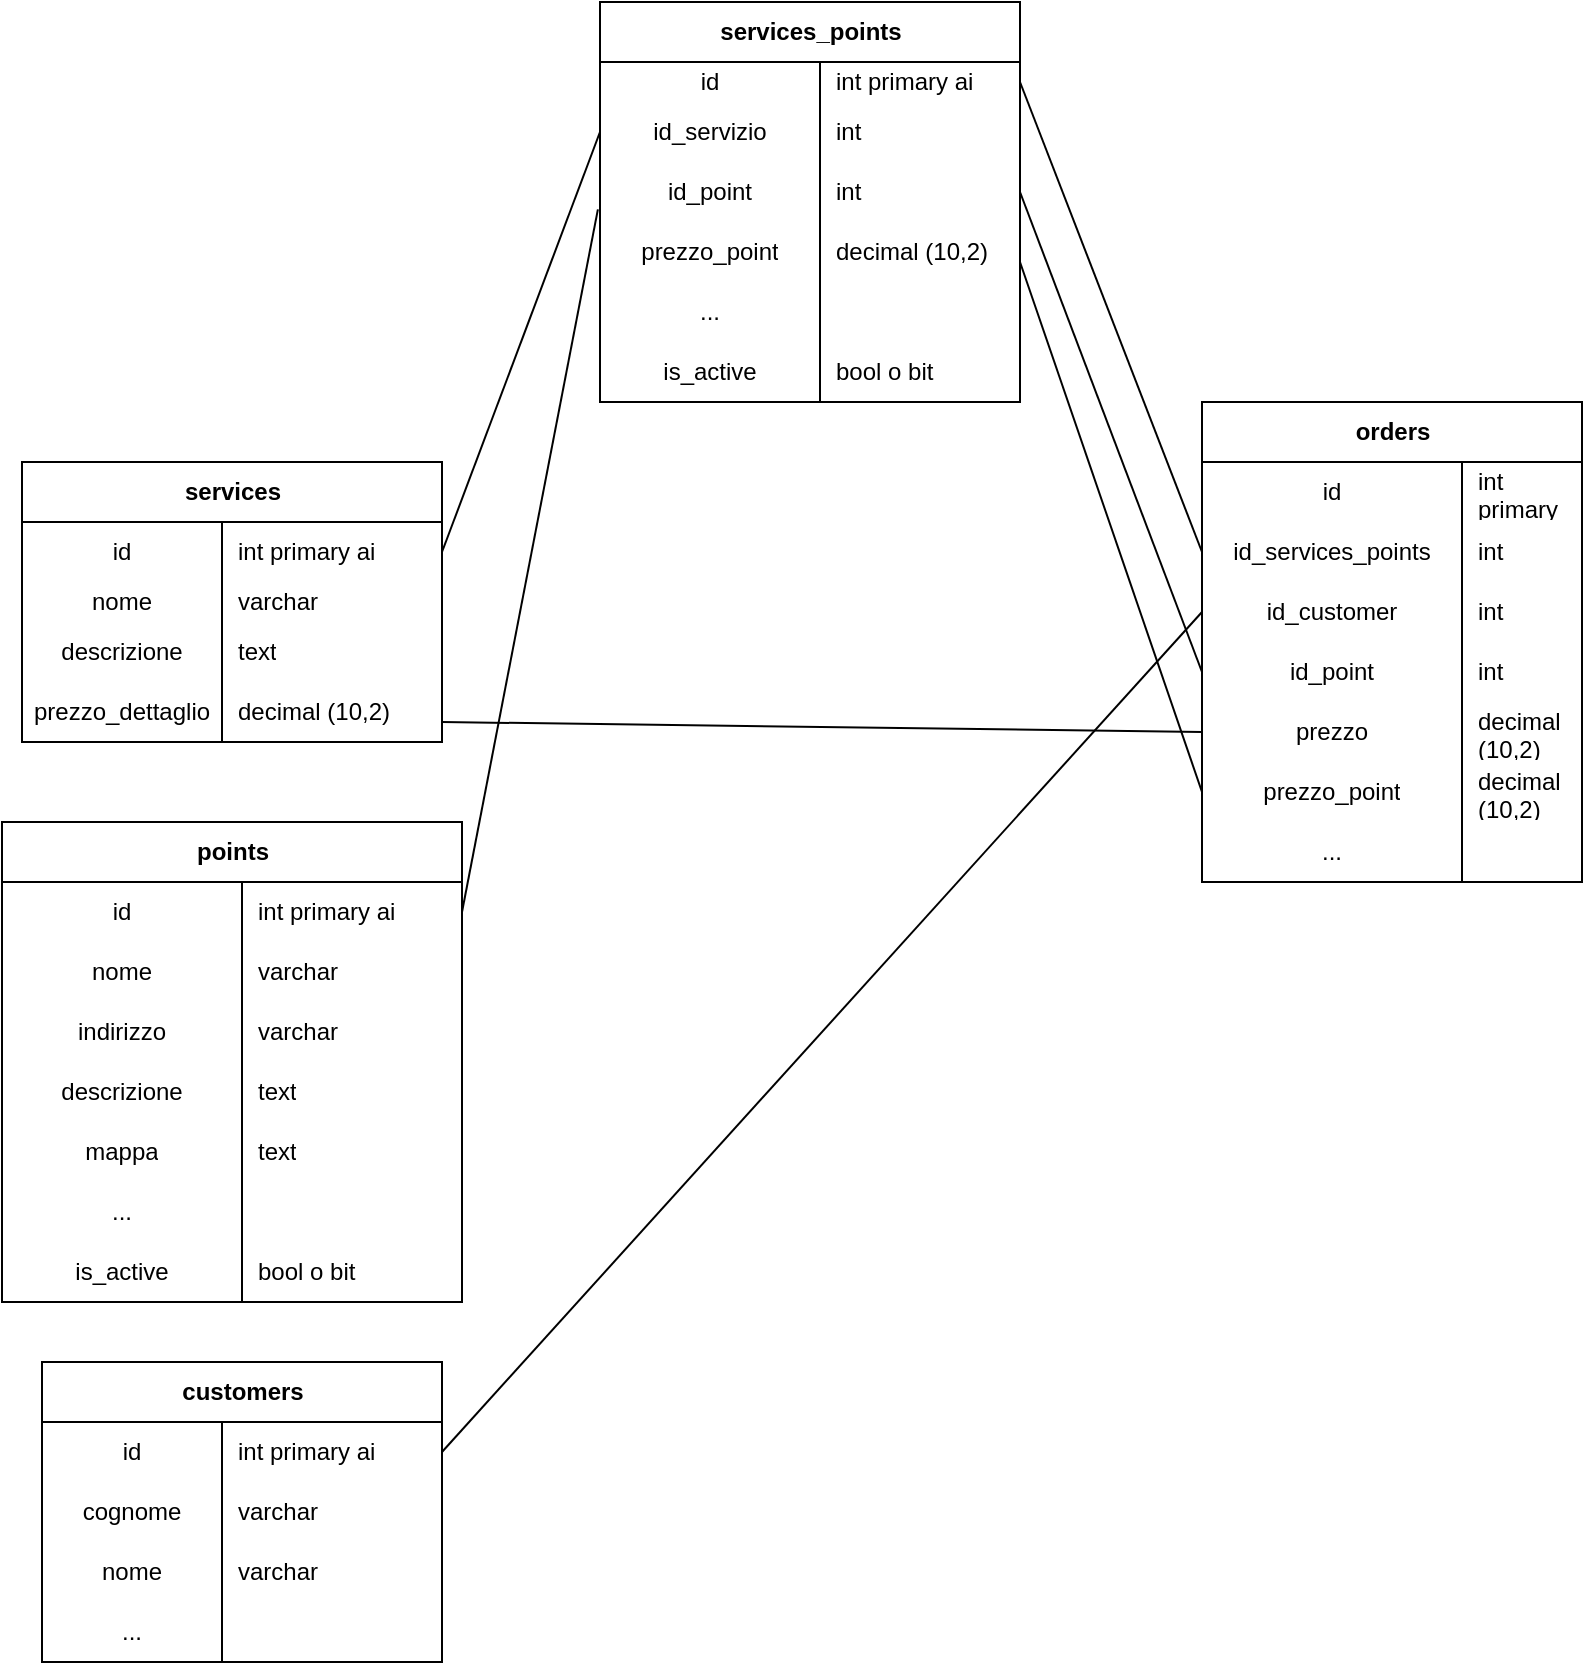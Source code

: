 <mxfile version="22.1.18" type="github">
  <diagram name="Pagina-1" id="sKR6wbjK3Ms793DX0Xr_">
    <mxGraphModel dx="2074" dy="1098" grid="1" gridSize="10" guides="1" tooltips="1" connect="1" arrows="1" fold="1" page="1" pageScale="1" pageWidth="827" pageHeight="1169" math="0" shadow="0">
      <root>
        <mxCell id="0" />
        <mxCell id="1" parent="0" />
        <mxCell id="ygPYMOgNf0ntlD6ASpTZ-14" value="services" style="shape=table;startSize=30;container=1;collapsible=1;childLayout=tableLayout;fixedRows=1;rowLines=0;fontStyle=1;align=center;resizeLast=1;html=1;" parent="1" vertex="1">
          <mxGeometry x="20" y="300" width="210" height="140" as="geometry" />
        </mxCell>
        <mxCell id="ygPYMOgNf0ntlD6ASpTZ-18" value="" style="shape=tableRow;horizontal=0;startSize=0;swimlaneHead=0;swimlaneBody=0;fillColor=none;collapsible=0;dropTarget=0;points=[[0,0.5],[1,0.5]];portConstraint=eastwest;top=0;left=0;right=0;bottom=0;" parent="ygPYMOgNf0ntlD6ASpTZ-14" vertex="1">
          <mxGeometry y="30" width="210" height="30" as="geometry" />
        </mxCell>
        <mxCell id="ygPYMOgNf0ntlD6ASpTZ-19" value="id" style="shape=partialRectangle;connectable=0;fillColor=none;top=0;left=0;bottom=0;right=0;editable=1;overflow=hidden;whiteSpace=wrap;html=1;" parent="ygPYMOgNf0ntlD6ASpTZ-18" vertex="1">
          <mxGeometry width="100" height="30" as="geometry">
            <mxRectangle width="100" height="30" as="alternateBounds" />
          </mxGeometry>
        </mxCell>
        <mxCell id="ygPYMOgNf0ntlD6ASpTZ-20" value="int primary ai" style="shape=partialRectangle;connectable=0;fillColor=none;top=0;left=0;bottom=0;right=0;align=left;spacingLeft=6;overflow=hidden;whiteSpace=wrap;html=1;" parent="ygPYMOgNf0ntlD6ASpTZ-18" vertex="1">
          <mxGeometry x="100" width="110" height="30" as="geometry">
            <mxRectangle width="110" height="30" as="alternateBounds" />
          </mxGeometry>
        </mxCell>
        <mxCell id="ygPYMOgNf0ntlD6ASpTZ-21" value="" style="shape=tableRow;horizontal=0;startSize=0;swimlaneHead=0;swimlaneBody=0;fillColor=none;collapsible=0;dropTarget=0;points=[[0,0.5],[1,0.5]];portConstraint=eastwest;top=0;left=0;right=0;bottom=0;" parent="ygPYMOgNf0ntlD6ASpTZ-14" vertex="1">
          <mxGeometry y="60" width="210" height="20" as="geometry" />
        </mxCell>
        <mxCell id="ygPYMOgNf0ntlD6ASpTZ-22" value="nome" style="shape=partialRectangle;connectable=0;fillColor=none;top=0;left=0;bottom=0;right=0;editable=1;overflow=hidden;whiteSpace=wrap;html=1;" parent="ygPYMOgNf0ntlD6ASpTZ-21" vertex="1">
          <mxGeometry width="100" height="20" as="geometry">
            <mxRectangle width="100" height="20" as="alternateBounds" />
          </mxGeometry>
        </mxCell>
        <mxCell id="ygPYMOgNf0ntlD6ASpTZ-23" value="varchar" style="shape=partialRectangle;connectable=0;fillColor=none;top=0;left=0;bottom=0;right=0;align=left;spacingLeft=6;overflow=hidden;whiteSpace=wrap;html=1;" parent="ygPYMOgNf0ntlD6ASpTZ-21" vertex="1">
          <mxGeometry x="100" width="110" height="20" as="geometry">
            <mxRectangle width="110" height="20" as="alternateBounds" />
          </mxGeometry>
        </mxCell>
        <mxCell id="ygPYMOgNf0ntlD6ASpTZ-24" value="" style="shape=tableRow;horizontal=0;startSize=0;swimlaneHead=0;swimlaneBody=0;fillColor=none;collapsible=0;dropTarget=0;points=[[0,0.5],[1,0.5]];portConstraint=eastwest;top=0;left=0;right=0;bottom=0;" parent="ygPYMOgNf0ntlD6ASpTZ-14" vertex="1">
          <mxGeometry y="80" width="210" height="30" as="geometry" />
        </mxCell>
        <mxCell id="ygPYMOgNf0ntlD6ASpTZ-25" value="descrizione&lt;br&gt;" style="shape=partialRectangle;connectable=0;fillColor=none;top=0;left=0;bottom=0;right=0;editable=1;overflow=hidden;whiteSpace=wrap;html=1;" parent="ygPYMOgNf0ntlD6ASpTZ-24" vertex="1">
          <mxGeometry width="100" height="30" as="geometry">
            <mxRectangle width="100" height="30" as="alternateBounds" />
          </mxGeometry>
        </mxCell>
        <mxCell id="ygPYMOgNf0ntlD6ASpTZ-26" value="text" style="shape=partialRectangle;connectable=0;fillColor=none;top=0;left=0;bottom=0;right=0;align=left;spacingLeft=6;overflow=hidden;whiteSpace=wrap;html=1;" parent="ygPYMOgNf0ntlD6ASpTZ-24" vertex="1">
          <mxGeometry x="100" width="110" height="30" as="geometry">
            <mxRectangle width="110" height="30" as="alternateBounds" />
          </mxGeometry>
        </mxCell>
        <mxCell id="ygPYMOgNf0ntlD6ASpTZ-46" style="shape=tableRow;horizontal=0;startSize=0;swimlaneHead=0;swimlaneBody=0;fillColor=none;collapsible=0;dropTarget=0;points=[[0,0.5],[1,0.5]];portConstraint=eastwest;top=0;left=0;right=0;bottom=0;" parent="ygPYMOgNf0ntlD6ASpTZ-14" vertex="1">
          <mxGeometry y="110" width="210" height="30" as="geometry" />
        </mxCell>
        <mxCell id="ygPYMOgNf0ntlD6ASpTZ-47" value="prezzo_dettaglio&lt;br&gt;" style="shape=partialRectangle;connectable=0;fillColor=none;top=0;left=0;bottom=0;right=0;editable=1;overflow=hidden;whiteSpace=wrap;html=1;" parent="ygPYMOgNf0ntlD6ASpTZ-46" vertex="1">
          <mxGeometry width="100" height="30" as="geometry">
            <mxRectangle width="100" height="30" as="alternateBounds" />
          </mxGeometry>
        </mxCell>
        <mxCell id="ygPYMOgNf0ntlD6ASpTZ-48" value="decimal (10,2)" style="shape=partialRectangle;connectable=0;fillColor=none;top=0;left=0;bottom=0;right=0;align=left;spacingLeft=6;overflow=hidden;whiteSpace=wrap;html=1;" parent="ygPYMOgNf0ntlD6ASpTZ-46" vertex="1">
          <mxGeometry x="100" width="110" height="30" as="geometry">
            <mxRectangle width="110" height="30" as="alternateBounds" />
          </mxGeometry>
        </mxCell>
        <mxCell id="ygPYMOgNf0ntlD6ASpTZ-27" value="points" style="shape=table;startSize=30;container=1;collapsible=1;childLayout=tableLayout;fixedRows=1;rowLines=0;fontStyle=1;align=center;resizeLast=1;html=1;" parent="1" vertex="1">
          <mxGeometry x="10" y="480" width="230" height="240" as="geometry" />
        </mxCell>
        <mxCell id="ygPYMOgNf0ntlD6ASpTZ-31" value="" style="shape=tableRow;horizontal=0;startSize=0;swimlaneHead=0;swimlaneBody=0;fillColor=none;collapsible=0;dropTarget=0;points=[[0,0.5],[1,0.5]];portConstraint=eastwest;top=0;left=0;right=0;bottom=0;" parent="ygPYMOgNf0ntlD6ASpTZ-27" vertex="1">
          <mxGeometry y="30" width="230" height="30" as="geometry" />
        </mxCell>
        <mxCell id="ygPYMOgNf0ntlD6ASpTZ-32" value="id" style="shape=partialRectangle;connectable=0;fillColor=none;top=0;left=0;bottom=0;right=0;editable=1;overflow=hidden;whiteSpace=wrap;html=1;" parent="ygPYMOgNf0ntlD6ASpTZ-31" vertex="1">
          <mxGeometry width="120" height="30" as="geometry">
            <mxRectangle width="120" height="30" as="alternateBounds" />
          </mxGeometry>
        </mxCell>
        <mxCell id="ygPYMOgNf0ntlD6ASpTZ-33" value="int primary ai" style="shape=partialRectangle;connectable=0;fillColor=none;top=0;left=0;bottom=0;right=0;align=left;spacingLeft=6;overflow=hidden;whiteSpace=wrap;html=1;" parent="ygPYMOgNf0ntlD6ASpTZ-31" vertex="1">
          <mxGeometry x="120" width="110" height="30" as="geometry">
            <mxRectangle width="110" height="30" as="alternateBounds" />
          </mxGeometry>
        </mxCell>
        <mxCell id="ygPYMOgNf0ntlD6ASpTZ-34" value="" style="shape=tableRow;horizontal=0;startSize=0;swimlaneHead=0;swimlaneBody=0;fillColor=none;collapsible=0;dropTarget=0;points=[[0,0.5],[1,0.5]];portConstraint=eastwest;top=0;left=0;right=0;bottom=0;" parent="ygPYMOgNf0ntlD6ASpTZ-27" vertex="1">
          <mxGeometry y="60" width="230" height="30" as="geometry" />
        </mxCell>
        <mxCell id="ygPYMOgNf0ntlD6ASpTZ-35" value="nome" style="shape=partialRectangle;connectable=0;fillColor=none;top=0;left=0;bottom=0;right=0;editable=1;overflow=hidden;whiteSpace=wrap;html=1;" parent="ygPYMOgNf0ntlD6ASpTZ-34" vertex="1">
          <mxGeometry width="120" height="30" as="geometry">
            <mxRectangle width="120" height="30" as="alternateBounds" />
          </mxGeometry>
        </mxCell>
        <mxCell id="ygPYMOgNf0ntlD6ASpTZ-36" value="varchar" style="shape=partialRectangle;connectable=0;fillColor=none;top=0;left=0;bottom=0;right=0;align=left;spacingLeft=6;overflow=hidden;whiteSpace=wrap;html=1;" parent="ygPYMOgNf0ntlD6ASpTZ-34" vertex="1">
          <mxGeometry x="120" width="110" height="30" as="geometry">
            <mxRectangle width="110" height="30" as="alternateBounds" />
          </mxGeometry>
        </mxCell>
        <mxCell id="ygPYMOgNf0ntlD6ASpTZ-37" value="" style="shape=tableRow;horizontal=0;startSize=0;swimlaneHead=0;swimlaneBody=0;fillColor=none;collapsible=0;dropTarget=0;points=[[0,0.5],[1,0.5]];portConstraint=eastwest;top=0;left=0;right=0;bottom=0;" parent="ygPYMOgNf0ntlD6ASpTZ-27" vertex="1">
          <mxGeometry y="90" width="230" height="30" as="geometry" />
        </mxCell>
        <mxCell id="ygPYMOgNf0ntlD6ASpTZ-38" value="indirizzo" style="shape=partialRectangle;connectable=0;fillColor=none;top=0;left=0;bottom=0;right=0;editable=1;overflow=hidden;whiteSpace=wrap;html=1;" parent="ygPYMOgNf0ntlD6ASpTZ-37" vertex="1">
          <mxGeometry width="120" height="30" as="geometry">
            <mxRectangle width="120" height="30" as="alternateBounds" />
          </mxGeometry>
        </mxCell>
        <mxCell id="ygPYMOgNf0ntlD6ASpTZ-39" value="varchar" style="shape=partialRectangle;connectable=0;fillColor=none;top=0;left=0;bottom=0;right=0;align=left;spacingLeft=6;overflow=hidden;whiteSpace=wrap;html=1;" parent="ygPYMOgNf0ntlD6ASpTZ-37" vertex="1">
          <mxGeometry x="120" width="110" height="30" as="geometry">
            <mxRectangle width="110" height="30" as="alternateBounds" />
          </mxGeometry>
        </mxCell>
        <mxCell id="ygPYMOgNf0ntlD6ASpTZ-40" style="shape=tableRow;horizontal=0;startSize=0;swimlaneHead=0;swimlaneBody=0;fillColor=none;collapsible=0;dropTarget=0;points=[[0,0.5],[1,0.5]];portConstraint=eastwest;top=0;left=0;right=0;bottom=0;" parent="ygPYMOgNf0ntlD6ASpTZ-27" vertex="1">
          <mxGeometry y="120" width="230" height="30" as="geometry" />
        </mxCell>
        <mxCell id="ygPYMOgNf0ntlD6ASpTZ-41" value="descrizione" style="shape=partialRectangle;connectable=0;fillColor=none;top=0;left=0;bottom=0;right=0;editable=1;overflow=hidden;whiteSpace=wrap;html=1;" parent="ygPYMOgNf0ntlD6ASpTZ-40" vertex="1">
          <mxGeometry width="120" height="30" as="geometry">
            <mxRectangle width="120" height="30" as="alternateBounds" />
          </mxGeometry>
        </mxCell>
        <mxCell id="ygPYMOgNf0ntlD6ASpTZ-42" value="text" style="shape=partialRectangle;connectable=0;fillColor=none;top=0;left=0;bottom=0;right=0;align=left;spacingLeft=6;overflow=hidden;whiteSpace=wrap;html=1;" parent="ygPYMOgNf0ntlD6ASpTZ-40" vertex="1">
          <mxGeometry x="120" width="110" height="30" as="geometry">
            <mxRectangle width="110" height="30" as="alternateBounds" />
          </mxGeometry>
        </mxCell>
        <mxCell id="ygPYMOgNf0ntlD6ASpTZ-49" style="shape=tableRow;horizontal=0;startSize=0;swimlaneHead=0;swimlaneBody=0;fillColor=none;collapsible=0;dropTarget=0;points=[[0,0.5],[1,0.5]];portConstraint=eastwest;top=0;left=0;right=0;bottom=0;" parent="ygPYMOgNf0ntlD6ASpTZ-27" vertex="1">
          <mxGeometry y="150" width="230" height="30" as="geometry" />
        </mxCell>
        <mxCell id="ygPYMOgNf0ntlD6ASpTZ-50" value="mappa" style="shape=partialRectangle;connectable=0;fillColor=none;top=0;left=0;bottom=0;right=0;editable=1;overflow=hidden;whiteSpace=wrap;html=1;" parent="ygPYMOgNf0ntlD6ASpTZ-49" vertex="1">
          <mxGeometry width="120" height="30" as="geometry">
            <mxRectangle width="120" height="30" as="alternateBounds" />
          </mxGeometry>
        </mxCell>
        <mxCell id="ygPYMOgNf0ntlD6ASpTZ-51" value="text" style="shape=partialRectangle;connectable=0;fillColor=none;top=0;left=0;bottom=0;right=0;align=left;spacingLeft=6;overflow=hidden;whiteSpace=wrap;html=1;" parent="ygPYMOgNf0ntlD6ASpTZ-49" vertex="1">
          <mxGeometry x="120" width="110" height="30" as="geometry">
            <mxRectangle width="110" height="30" as="alternateBounds" />
          </mxGeometry>
        </mxCell>
        <mxCell id="ygPYMOgNf0ntlD6ASpTZ-52" style="shape=tableRow;horizontal=0;startSize=0;swimlaneHead=0;swimlaneBody=0;fillColor=none;collapsible=0;dropTarget=0;points=[[0,0.5],[1,0.5]];portConstraint=eastwest;top=0;left=0;right=0;bottom=0;" parent="ygPYMOgNf0ntlD6ASpTZ-27" vertex="1">
          <mxGeometry y="180" width="230" height="30" as="geometry" />
        </mxCell>
        <mxCell id="ygPYMOgNf0ntlD6ASpTZ-53" value="..." style="shape=partialRectangle;connectable=0;fillColor=none;top=0;left=0;bottom=0;right=0;editable=1;overflow=hidden;whiteSpace=wrap;html=1;" parent="ygPYMOgNf0ntlD6ASpTZ-52" vertex="1">
          <mxGeometry width="120" height="30" as="geometry">
            <mxRectangle width="120" height="30" as="alternateBounds" />
          </mxGeometry>
        </mxCell>
        <mxCell id="ygPYMOgNf0ntlD6ASpTZ-54" style="shape=partialRectangle;connectable=0;fillColor=none;top=0;left=0;bottom=0;right=0;align=left;spacingLeft=6;overflow=hidden;whiteSpace=wrap;html=1;" parent="ygPYMOgNf0ntlD6ASpTZ-52" vertex="1">
          <mxGeometry x="120" width="110" height="30" as="geometry">
            <mxRectangle width="110" height="30" as="alternateBounds" />
          </mxGeometry>
        </mxCell>
        <mxCell id="ygPYMOgNf0ntlD6ASpTZ-43" style="shape=tableRow;horizontal=0;startSize=0;swimlaneHead=0;swimlaneBody=0;fillColor=none;collapsible=0;dropTarget=0;points=[[0,0.5],[1,0.5]];portConstraint=eastwest;top=0;left=0;right=0;bottom=0;" parent="ygPYMOgNf0ntlD6ASpTZ-27" vertex="1">
          <mxGeometry y="210" width="230" height="30" as="geometry" />
        </mxCell>
        <mxCell id="ygPYMOgNf0ntlD6ASpTZ-44" value="is_active" style="shape=partialRectangle;connectable=0;fillColor=none;top=0;left=0;bottom=0;right=0;editable=1;overflow=hidden;whiteSpace=wrap;html=1;" parent="ygPYMOgNf0ntlD6ASpTZ-43" vertex="1">
          <mxGeometry width="120" height="30" as="geometry">
            <mxRectangle width="120" height="30" as="alternateBounds" />
          </mxGeometry>
        </mxCell>
        <mxCell id="ygPYMOgNf0ntlD6ASpTZ-45" value="bool o bit" style="shape=partialRectangle;connectable=0;fillColor=none;top=0;left=0;bottom=0;right=0;align=left;spacingLeft=6;overflow=hidden;whiteSpace=wrap;html=1;" parent="ygPYMOgNf0ntlD6ASpTZ-43" vertex="1">
          <mxGeometry x="120" width="110" height="30" as="geometry">
            <mxRectangle width="110" height="30" as="alternateBounds" />
          </mxGeometry>
        </mxCell>
        <mxCell id="ygPYMOgNf0ntlD6ASpTZ-55" value="services_points" style="shape=table;startSize=30;container=1;collapsible=1;childLayout=tableLayout;fixedRows=1;rowLines=0;fontStyle=1;align=center;resizeLast=1;html=1;" parent="1" vertex="1">
          <mxGeometry x="309" y="70" width="210" height="200" as="geometry" />
        </mxCell>
        <mxCell id="ygPYMOgNf0ntlD6ASpTZ-59" value="" style="shape=tableRow;horizontal=0;startSize=0;swimlaneHead=0;swimlaneBody=0;fillColor=none;collapsible=0;dropTarget=0;points=[[0,0.5],[1,0.5]];portConstraint=eastwest;top=0;left=0;right=0;bottom=0;" parent="ygPYMOgNf0ntlD6ASpTZ-55" vertex="1">
          <mxGeometry y="30" width="210" height="20" as="geometry" />
        </mxCell>
        <mxCell id="ygPYMOgNf0ntlD6ASpTZ-60" value="id" style="shape=partialRectangle;connectable=0;fillColor=none;top=0;left=0;bottom=0;right=0;editable=1;overflow=hidden;whiteSpace=wrap;html=1;" parent="ygPYMOgNf0ntlD6ASpTZ-59" vertex="1">
          <mxGeometry width="110" height="20" as="geometry">
            <mxRectangle width="110" height="20" as="alternateBounds" />
          </mxGeometry>
        </mxCell>
        <mxCell id="ygPYMOgNf0ntlD6ASpTZ-61" value="int primary ai" style="shape=partialRectangle;connectable=0;fillColor=none;top=0;left=0;bottom=0;right=0;align=left;spacingLeft=6;overflow=hidden;whiteSpace=wrap;html=1;" parent="ygPYMOgNf0ntlD6ASpTZ-59" vertex="1">
          <mxGeometry x="110" width="100" height="20" as="geometry">
            <mxRectangle width="100" height="20" as="alternateBounds" />
          </mxGeometry>
        </mxCell>
        <mxCell id="ygPYMOgNf0ntlD6ASpTZ-62" value="" style="shape=tableRow;horizontal=0;startSize=0;swimlaneHead=0;swimlaneBody=0;fillColor=none;collapsible=0;dropTarget=0;points=[[0,0.5],[1,0.5]];portConstraint=eastwest;top=0;left=0;right=0;bottom=0;" parent="ygPYMOgNf0ntlD6ASpTZ-55" vertex="1">
          <mxGeometry y="50" width="210" height="30" as="geometry" />
        </mxCell>
        <mxCell id="ygPYMOgNf0ntlD6ASpTZ-63" value="id_servizio" style="shape=partialRectangle;connectable=0;fillColor=none;top=0;left=0;bottom=0;right=0;editable=1;overflow=hidden;whiteSpace=wrap;html=1;" parent="ygPYMOgNf0ntlD6ASpTZ-62" vertex="1">
          <mxGeometry width="110" height="30" as="geometry">
            <mxRectangle width="110" height="30" as="alternateBounds" />
          </mxGeometry>
        </mxCell>
        <mxCell id="ygPYMOgNf0ntlD6ASpTZ-64" value="int" style="shape=partialRectangle;connectable=0;fillColor=none;top=0;left=0;bottom=0;right=0;align=left;spacingLeft=6;overflow=hidden;whiteSpace=wrap;html=1;" parent="ygPYMOgNf0ntlD6ASpTZ-62" vertex="1">
          <mxGeometry x="110" width="100" height="30" as="geometry">
            <mxRectangle width="100" height="30" as="alternateBounds" />
          </mxGeometry>
        </mxCell>
        <mxCell id="ygPYMOgNf0ntlD6ASpTZ-65" value="" style="shape=tableRow;horizontal=0;startSize=0;swimlaneHead=0;swimlaneBody=0;fillColor=none;collapsible=0;dropTarget=0;points=[[0,0.5],[1,0.5]];portConstraint=eastwest;top=0;left=0;right=0;bottom=0;" parent="ygPYMOgNf0ntlD6ASpTZ-55" vertex="1">
          <mxGeometry y="80" width="210" height="30" as="geometry" />
        </mxCell>
        <mxCell id="ygPYMOgNf0ntlD6ASpTZ-66" value="id_point" style="shape=partialRectangle;connectable=0;fillColor=none;top=0;left=0;bottom=0;right=0;editable=1;overflow=hidden;whiteSpace=wrap;html=1;" parent="ygPYMOgNf0ntlD6ASpTZ-65" vertex="1">
          <mxGeometry width="110" height="30" as="geometry">
            <mxRectangle width="110" height="30" as="alternateBounds" />
          </mxGeometry>
        </mxCell>
        <mxCell id="ygPYMOgNf0ntlD6ASpTZ-67" value="int" style="shape=partialRectangle;connectable=0;fillColor=none;top=0;left=0;bottom=0;right=0;align=left;spacingLeft=6;overflow=hidden;whiteSpace=wrap;html=1;" parent="ygPYMOgNf0ntlD6ASpTZ-65" vertex="1">
          <mxGeometry x="110" width="100" height="30" as="geometry">
            <mxRectangle width="100" height="30" as="alternateBounds" />
          </mxGeometry>
        </mxCell>
        <mxCell id="ygPYMOgNf0ntlD6ASpTZ-68" style="shape=tableRow;horizontal=0;startSize=0;swimlaneHead=0;swimlaneBody=0;fillColor=none;collapsible=0;dropTarget=0;points=[[0,0.5],[1,0.5]];portConstraint=eastwest;top=0;left=0;right=0;bottom=0;" parent="ygPYMOgNf0ntlD6ASpTZ-55" vertex="1">
          <mxGeometry y="110" width="210" height="30" as="geometry" />
        </mxCell>
        <mxCell id="ygPYMOgNf0ntlD6ASpTZ-69" value="prezzo_point" style="shape=partialRectangle;connectable=0;fillColor=none;top=0;left=0;bottom=0;right=0;editable=1;overflow=hidden;whiteSpace=wrap;html=1;" parent="ygPYMOgNf0ntlD6ASpTZ-68" vertex="1">
          <mxGeometry width="110" height="30" as="geometry">
            <mxRectangle width="110" height="30" as="alternateBounds" />
          </mxGeometry>
        </mxCell>
        <mxCell id="ygPYMOgNf0ntlD6ASpTZ-70" value="decimal (10,2)" style="shape=partialRectangle;connectable=0;fillColor=none;top=0;left=0;bottom=0;right=0;align=left;spacingLeft=6;overflow=hidden;whiteSpace=wrap;html=1;" parent="ygPYMOgNf0ntlD6ASpTZ-68" vertex="1">
          <mxGeometry x="110" width="100" height="30" as="geometry">
            <mxRectangle width="100" height="30" as="alternateBounds" />
          </mxGeometry>
        </mxCell>
        <mxCell id="ygPYMOgNf0ntlD6ASpTZ-79" style="shape=tableRow;horizontal=0;startSize=0;swimlaneHead=0;swimlaneBody=0;fillColor=none;collapsible=0;dropTarget=0;points=[[0,0.5],[1,0.5]];portConstraint=eastwest;top=0;left=0;right=0;bottom=0;" parent="ygPYMOgNf0ntlD6ASpTZ-55" vertex="1">
          <mxGeometry y="140" width="210" height="30" as="geometry" />
        </mxCell>
        <mxCell id="ygPYMOgNf0ntlD6ASpTZ-80" value="..." style="shape=partialRectangle;connectable=0;fillColor=none;top=0;left=0;bottom=0;right=0;editable=1;overflow=hidden;whiteSpace=wrap;html=1;" parent="ygPYMOgNf0ntlD6ASpTZ-79" vertex="1">
          <mxGeometry width="110" height="30" as="geometry">
            <mxRectangle width="110" height="30" as="alternateBounds" />
          </mxGeometry>
        </mxCell>
        <mxCell id="ygPYMOgNf0ntlD6ASpTZ-81" value="" style="shape=partialRectangle;connectable=0;fillColor=none;top=0;left=0;bottom=0;right=0;align=left;spacingLeft=6;overflow=hidden;whiteSpace=wrap;html=1;" parent="ygPYMOgNf0ntlD6ASpTZ-79" vertex="1">
          <mxGeometry x="110" width="100" height="30" as="geometry">
            <mxRectangle width="100" height="30" as="alternateBounds" />
          </mxGeometry>
        </mxCell>
        <mxCell id="ygPYMOgNf0ntlD6ASpTZ-95" style="shape=tableRow;horizontal=0;startSize=0;swimlaneHead=0;swimlaneBody=0;fillColor=none;collapsible=0;dropTarget=0;points=[[0,0.5],[1,0.5]];portConstraint=eastwest;top=0;left=0;right=0;bottom=0;" parent="ygPYMOgNf0ntlD6ASpTZ-55" vertex="1">
          <mxGeometry y="170" width="210" height="30" as="geometry" />
        </mxCell>
        <mxCell id="ygPYMOgNf0ntlD6ASpTZ-96" value="is_active" style="shape=partialRectangle;connectable=0;fillColor=none;top=0;left=0;bottom=0;right=0;editable=1;overflow=hidden;whiteSpace=wrap;html=1;" parent="ygPYMOgNf0ntlD6ASpTZ-95" vertex="1">
          <mxGeometry width="110" height="30" as="geometry">
            <mxRectangle width="110" height="30" as="alternateBounds" />
          </mxGeometry>
        </mxCell>
        <mxCell id="ygPYMOgNf0ntlD6ASpTZ-97" value="bool o bit" style="shape=partialRectangle;connectable=0;fillColor=none;top=0;left=0;bottom=0;right=0;align=left;spacingLeft=6;overflow=hidden;whiteSpace=wrap;html=1;" parent="ygPYMOgNf0ntlD6ASpTZ-95" vertex="1">
          <mxGeometry x="110" width="100" height="30" as="geometry">
            <mxRectangle width="100" height="30" as="alternateBounds" />
          </mxGeometry>
        </mxCell>
        <mxCell id="ygPYMOgNf0ntlD6ASpTZ-72" value="" style="endArrow=none;html=1;rounded=0;exitX=1;exitY=0.5;exitDx=0;exitDy=0;entryX=0;entryY=0.5;entryDx=0;entryDy=0;" parent="1" source="ygPYMOgNf0ntlD6ASpTZ-18" target="ygPYMOgNf0ntlD6ASpTZ-62" edge="1">
          <mxGeometry width="50" height="50" relative="1" as="geometry">
            <mxPoint x="320" y="140" as="sourcePoint" />
            <mxPoint x="370" y="90" as="targetPoint" />
          </mxGeometry>
        </mxCell>
        <mxCell id="ygPYMOgNf0ntlD6ASpTZ-77" value="" style="endArrow=none;html=1;rounded=0;entryX=-0.005;entryY=0.789;entryDx=0;entryDy=0;entryPerimeter=0;exitX=1;exitY=0.5;exitDx=0;exitDy=0;" parent="1" source="ygPYMOgNf0ntlD6ASpTZ-31" target="ygPYMOgNf0ntlD6ASpTZ-65" edge="1">
          <mxGeometry width="50" height="50" relative="1" as="geometry">
            <mxPoint x="330" y="330" as="sourcePoint" />
            <mxPoint x="380" y="280" as="targetPoint" />
          </mxGeometry>
        </mxCell>
        <mxCell id="ygPYMOgNf0ntlD6ASpTZ-82" value="customers" style="shape=table;startSize=30;container=1;collapsible=1;childLayout=tableLayout;fixedRows=1;rowLines=0;fontStyle=1;align=center;resizeLast=1;html=1;" parent="1" vertex="1">
          <mxGeometry x="30" y="750" width="200" height="150" as="geometry" />
        </mxCell>
        <mxCell id="ygPYMOgNf0ntlD6ASpTZ-86" value="" style="shape=tableRow;horizontal=0;startSize=0;swimlaneHead=0;swimlaneBody=0;fillColor=none;collapsible=0;dropTarget=0;points=[[0,0.5],[1,0.5]];portConstraint=eastwest;top=0;left=0;right=0;bottom=0;" parent="ygPYMOgNf0ntlD6ASpTZ-82" vertex="1">
          <mxGeometry y="30" width="200" height="30" as="geometry" />
        </mxCell>
        <mxCell id="ygPYMOgNf0ntlD6ASpTZ-87" value="id" style="shape=partialRectangle;connectable=0;fillColor=none;top=0;left=0;bottom=0;right=0;editable=1;overflow=hidden;whiteSpace=wrap;html=1;" parent="ygPYMOgNf0ntlD6ASpTZ-86" vertex="1">
          <mxGeometry width="90" height="30" as="geometry">
            <mxRectangle width="90" height="30" as="alternateBounds" />
          </mxGeometry>
        </mxCell>
        <mxCell id="ygPYMOgNf0ntlD6ASpTZ-88" value="int primary ai" style="shape=partialRectangle;connectable=0;fillColor=none;top=0;left=0;bottom=0;right=0;align=left;spacingLeft=6;overflow=hidden;whiteSpace=wrap;html=1;" parent="ygPYMOgNf0ntlD6ASpTZ-86" vertex="1">
          <mxGeometry x="90" width="110" height="30" as="geometry">
            <mxRectangle width="110" height="30" as="alternateBounds" />
          </mxGeometry>
        </mxCell>
        <mxCell id="ygPYMOgNf0ntlD6ASpTZ-89" value="" style="shape=tableRow;horizontal=0;startSize=0;swimlaneHead=0;swimlaneBody=0;fillColor=none;collapsible=0;dropTarget=0;points=[[0,0.5],[1,0.5]];portConstraint=eastwest;top=0;left=0;right=0;bottom=0;" parent="ygPYMOgNf0ntlD6ASpTZ-82" vertex="1">
          <mxGeometry y="60" width="200" height="30" as="geometry" />
        </mxCell>
        <mxCell id="ygPYMOgNf0ntlD6ASpTZ-90" value="cognome" style="shape=partialRectangle;connectable=0;fillColor=none;top=0;left=0;bottom=0;right=0;editable=1;overflow=hidden;whiteSpace=wrap;html=1;" parent="ygPYMOgNf0ntlD6ASpTZ-89" vertex="1">
          <mxGeometry width="90" height="30" as="geometry">
            <mxRectangle width="90" height="30" as="alternateBounds" />
          </mxGeometry>
        </mxCell>
        <mxCell id="ygPYMOgNf0ntlD6ASpTZ-91" value="varchar" style="shape=partialRectangle;connectable=0;fillColor=none;top=0;left=0;bottom=0;right=0;align=left;spacingLeft=6;overflow=hidden;whiteSpace=wrap;html=1;" parent="ygPYMOgNf0ntlD6ASpTZ-89" vertex="1">
          <mxGeometry x="90" width="110" height="30" as="geometry">
            <mxRectangle width="110" height="30" as="alternateBounds" />
          </mxGeometry>
        </mxCell>
        <mxCell id="ygPYMOgNf0ntlD6ASpTZ-92" value="" style="shape=tableRow;horizontal=0;startSize=0;swimlaneHead=0;swimlaneBody=0;fillColor=none;collapsible=0;dropTarget=0;points=[[0,0.5],[1,0.5]];portConstraint=eastwest;top=0;left=0;right=0;bottom=0;" parent="ygPYMOgNf0ntlD6ASpTZ-82" vertex="1">
          <mxGeometry y="90" width="200" height="30" as="geometry" />
        </mxCell>
        <mxCell id="ygPYMOgNf0ntlD6ASpTZ-93" value="nome" style="shape=partialRectangle;connectable=0;fillColor=none;top=0;left=0;bottom=0;right=0;editable=1;overflow=hidden;whiteSpace=wrap;html=1;" parent="ygPYMOgNf0ntlD6ASpTZ-92" vertex="1">
          <mxGeometry width="90" height="30" as="geometry">
            <mxRectangle width="90" height="30" as="alternateBounds" />
          </mxGeometry>
        </mxCell>
        <mxCell id="ygPYMOgNf0ntlD6ASpTZ-94" value="varchar" style="shape=partialRectangle;connectable=0;fillColor=none;top=0;left=0;bottom=0;right=0;align=left;spacingLeft=6;overflow=hidden;whiteSpace=wrap;html=1;" parent="ygPYMOgNf0ntlD6ASpTZ-92" vertex="1">
          <mxGeometry x="90" width="110" height="30" as="geometry">
            <mxRectangle width="110" height="30" as="alternateBounds" />
          </mxGeometry>
        </mxCell>
        <mxCell id="ygPYMOgNf0ntlD6ASpTZ-98" style="shape=tableRow;horizontal=0;startSize=0;swimlaneHead=0;swimlaneBody=0;fillColor=none;collapsible=0;dropTarget=0;points=[[0,0.5],[1,0.5]];portConstraint=eastwest;top=0;left=0;right=0;bottom=0;" parent="ygPYMOgNf0ntlD6ASpTZ-82" vertex="1">
          <mxGeometry y="120" width="200" height="30" as="geometry" />
        </mxCell>
        <mxCell id="ygPYMOgNf0ntlD6ASpTZ-99" value="..." style="shape=partialRectangle;connectable=0;fillColor=none;top=0;left=0;bottom=0;right=0;editable=1;overflow=hidden;whiteSpace=wrap;html=1;" parent="ygPYMOgNf0ntlD6ASpTZ-98" vertex="1">
          <mxGeometry width="90" height="30" as="geometry">
            <mxRectangle width="90" height="30" as="alternateBounds" />
          </mxGeometry>
        </mxCell>
        <mxCell id="ygPYMOgNf0ntlD6ASpTZ-100" style="shape=partialRectangle;connectable=0;fillColor=none;top=0;left=0;bottom=0;right=0;align=left;spacingLeft=6;overflow=hidden;whiteSpace=wrap;html=1;" parent="ygPYMOgNf0ntlD6ASpTZ-98" vertex="1">
          <mxGeometry x="90" width="110" height="30" as="geometry">
            <mxRectangle width="110" height="30" as="alternateBounds" />
          </mxGeometry>
        </mxCell>
        <mxCell id="ygPYMOgNf0ntlD6ASpTZ-101" value="orders" style="shape=table;startSize=30;container=1;collapsible=1;childLayout=tableLayout;fixedRows=1;rowLines=0;fontStyle=1;align=center;resizeLast=1;html=1;" parent="1" vertex="1">
          <mxGeometry x="610" y="270" width="190" height="240" as="geometry" />
        </mxCell>
        <mxCell id="ygPYMOgNf0ntlD6ASpTZ-105" value="" style="shape=tableRow;horizontal=0;startSize=0;swimlaneHead=0;swimlaneBody=0;fillColor=none;collapsible=0;dropTarget=0;points=[[0,0.5],[1,0.5]];portConstraint=eastwest;top=0;left=0;right=0;bottom=0;" parent="ygPYMOgNf0ntlD6ASpTZ-101" vertex="1">
          <mxGeometry y="30" width="190" height="30" as="geometry" />
        </mxCell>
        <mxCell id="ygPYMOgNf0ntlD6ASpTZ-106" value="id" style="shape=partialRectangle;connectable=0;fillColor=none;top=0;left=0;bottom=0;right=0;editable=1;overflow=hidden;whiteSpace=wrap;html=1;" parent="ygPYMOgNf0ntlD6ASpTZ-105" vertex="1">
          <mxGeometry width="130" height="30" as="geometry">
            <mxRectangle width="130" height="30" as="alternateBounds" />
          </mxGeometry>
        </mxCell>
        <mxCell id="ygPYMOgNf0ntlD6ASpTZ-107" value="int primary ai" style="shape=partialRectangle;connectable=0;fillColor=none;top=0;left=0;bottom=0;right=0;align=left;spacingLeft=6;overflow=hidden;whiteSpace=wrap;html=1;" parent="ygPYMOgNf0ntlD6ASpTZ-105" vertex="1">
          <mxGeometry x="130" width="60" height="30" as="geometry">
            <mxRectangle width="60" height="30" as="alternateBounds" />
          </mxGeometry>
        </mxCell>
        <mxCell id="ygPYMOgNf0ntlD6ASpTZ-108" value="" style="shape=tableRow;horizontal=0;startSize=0;swimlaneHead=0;swimlaneBody=0;fillColor=none;collapsible=0;dropTarget=0;points=[[0,0.5],[1,0.5]];portConstraint=eastwest;top=0;left=0;right=0;bottom=0;" parent="ygPYMOgNf0ntlD6ASpTZ-101" vertex="1">
          <mxGeometry y="60" width="190" height="30" as="geometry" />
        </mxCell>
        <mxCell id="ygPYMOgNf0ntlD6ASpTZ-109" value="id_services_points" style="shape=partialRectangle;connectable=0;fillColor=none;top=0;left=0;bottom=0;right=0;editable=1;overflow=hidden;whiteSpace=wrap;html=1;" parent="ygPYMOgNf0ntlD6ASpTZ-108" vertex="1">
          <mxGeometry width="130" height="30" as="geometry">
            <mxRectangle width="130" height="30" as="alternateBounds" />
          </mxGeometry>
        </mxCell>
        <mxCell id="ygPYMOgNf0ntlD6ASpTZ-110" value="int" style="shape=partialRectangle;connectable=0;fillColor=none;top=0;left=0;bottom=0;right=0;align=left;spacingLeft=6;overflow=hidden;whiteSpace=wrap;html=1;" parent="ygPYMOgNf0ntlD6ASpTZ-108" vertex="1">
          <mxGeometry x="130" width="60" height="30" as="geometry">
            <mxRectangle width="60" height="30" as="alternateBounds" />
          </mxGeometry>
        </mxCell>
        <mxCell id="ygPYMOgNf0ntlD6ASpTZ-120" style="shape=tableRow;horizontal=0;startSize=0;swimlaneHead=0;swimlaneBody=0;fillColor=none;collapsible=0;dropTarget=0;points=[[0,0.5],[1,0.5]];portConstraint=eastwest;top=0;left=0;right=0;bottom=0;" parent="ygPYMOgNf0ntlD6ASpTZ-101" vertex="1">
          <mxGeometry y="90" width="190" height="30" as="geometry" />
        </mxCell>
        <mxCell id="ygPYMOgNf0ntlD6ASpTZ-121" value="id_customer" style="shape=partialRectangle;connectable=0;fillColor=none;top=0;left=0;bottom=0;right=0;editable=1;overflow=hidden;whiteSpace=wrap;html=1;" parent="ygPYMOgNf0ntlD6ASpTZ-120" vertex="1">
          <mxGeometry width="130" height="30" as="geometry">
            <mxRectangle width="130" height="30" as="alternateBounds" />
          </mxGeometry>
        </mxCell>
        <mxCell id="ygPYMOgNf0ntlD6ASpTZ-122" value="int&lt;br&gt;" style="shape=partialRectangle;connectable=0;fillColor=none;top=0;left=0;bottom=0;right=0;align=left;spacingLeft=6;overflow=hidden;whiteSpace=wrap;html=1;" parent="ygPYMOgNf0ntlD6ASpTZ-120" vertex="1">
          <mxGeometry x="130" width="60" height="30" as="geometry">
            <mxRectangle width="60" height="30" as="alternateBounds" />
          </mxGeometry>
        </mxCell>
        <mxCell id="ygPYMOgNf0ntlD6ASpTZ-117" style="shape=tableRow;horizontal=0;startSize=0;swimlaneHead=0;swimlaneBody=0;fillColor=none;collapsible=0;dropTarget=0;points=[[0,0.5],[1,0.5]];portConstraint=eastwest;top=0;left=0;right=0;bottom=0;" parent="ygPYMOgNf0ntlD6ASpTZ-101" vertex="1">
          <mxGeometry y="120" width="190" height="30" as="geometry" />
        </mxCell>
        <mxCell id="ygPYMOgNf0ntlD6ASpTZ-118" value="id_point" style="shape=partialRectangle;connectable=0;fillColor=none;top=0;left=0;bottom=0;right=0;editable=1;overflow=hidden;whiteSpace=wrap;html=1;" parent="ygPYMOgNf0ntlD6ASpTZ-117" vertex="1">
          <mxGeometry width="130" height="30" as="geometry">
            <mxRectangle width="130" height="30" as="alternateBounds" />
          </mxGeometry>
        </mxCell>
        <mxCell id="ygPYMOgNf0ntlD6ASpTZ-119" value="int" style="shape=partialRectangle;connectable=0;fillColor=none;top=0;left=0;bottom=0;right=0;align=left;spacingLeft=6;overflow=hidden;whiteSpace=wrap;html=1;" parent="ygPYMOgNf0ntlD6ASpTZ-117" vertex="1">
          <mxGeometry x="130" width="60" height="30" as="geometry">
            <mxRectangle width="60" height="30" as="alternateBounds" />
          </mxGeometry>
        </mxCell>
        <mxCell id="ygPYMOgNf0ntlD6ASpTZ-114" style="shape=tableRow;horizontal=0;startSize=0;swimlaneHead=0;swimlaneBody=0;fillColor=none;collapsible=0;dropTarget=0;points=[[0,0.5],[1,0.5]];portConstraint=eastwest;top=0;left=0;right=0;bottom=0;" parent="ygPYMOgNf0ntlD6ASpTZ-101" vertex="1">
          <mxGeometry y="150" width="190" height="30" as="geometry" />
        </mxCell>
        <mxCell id="ygPYMOgNf0ntlD6ASpTZ-115" value="prezzo" style="shape=partialRectangle;connectable=0;fillColor=none;top=0;left=0;bottom=0;right=0;editable=1;overflow=hidden;whiteSpace=wrap;html=1;" parent="ygPYMOgNf0ntlD6ASpTZ-114" vertex="1">
          <mxGeometry width="130" height="30" as="geometry">
            <mxRectangle width="130" height="30" as="alternateBounds" />
          </mxGeometry>
        </mxCell>
        <mxCell id="ygPYMOgNf0ntlD6ASpTZ-116" value="decimal (10,2)" style="shape=partialRectangle;connectable=0;fillColor=none;top=0;left=0;bottom=0;right=0;align=left;spacingLeft=6;overflow=hidden;whiteSpace=wrap;html=1;" parent="ygPYMOgNf0ntlD6ASpTZ-114" vertex="1">
          <mxGeometry x="130" width="60" height="30" as="geometry">
            <mxRectangle width="60" height="30" as="alternateBounds" />
          </mxGeometry>
        </mxCell>
        <mxCell id="ygPYMOgNf0ntlD6ASpTZ-111" value="" style="shape=tableRow;horizontal=0;startSize=0;swimlaneHead=0;swimlaneBody=0;fillColor=none;collapsible=0;dropTarget=0;points=[[0,0.5],[1,0.5]];portConstraint=eastwest;top=0;left=0;right=0;bottom=0;" parent="ygPYMOgNf0ntlD6ASpTZ-101" vertex="1">
          <mxGeometry y="180" width="190" height="30" as="geometry" />
        </mxCell>
        <mxCell id="ygPYMOgNf0ntlD6ASpTZ-112" value="prezzo_point" style="shape=partialRectangle;connectable=0;fillColor=none;top=0;left=0;bottom=0;right=0;editable=1;overflow=hidden;whiteSpace=wrap;html=1;" parent="ygPYMOgNf0ntlD6ASpTZ-111" vertex="1">
          <mxGeometry width="130" height="30" as="geometry">
            <mxRectangle width="130" height="30" as="alternateBounds" />
          </mxGeometry>
        </mxCell>
        <mxCell id="ygPYMOgNf0ntlD6ASpTZ-113" value="decimal (10,2)" style="shape=partialRectangle;connectable=0;fillColor=none;top=0;left=0;bottom=0;right=0;align=left;spacingLeft=6;overflow=hidden;whiteSpace=wrap;html=1;" parent="ygPYMOgNf0ntlD6ASpTZ-111" vertex="1">
          <mxGeometry x="130" width="60" height="30" as="geometry">
            <mxRectangle width="60" height="30" as="alternateBounds" />
          </mxGeometry>
        </mxCell>
        <mxCell id="ygPYMOgNf0ntlD6ASpTZ-123" style="shape=tableRow;horizontal=0;startSize=0;swimlaneHead=0;swimlaneBody=0;fillColor=none;collapsible=0;dropTarget=0;points=[[0,0.5],[1,0.5]];portConstraint=eastwest;top=0;left=0;right=0;bottom=0;" parent="ygPYMOgNf0ntlD6ASpTZ-101" vertex="1">
          <mxGeometry y="210" width="190" height="30" as="geometry" />
        </mxCell>
        <mxCell id="ygPYMOgNf0ntlD6ASpTZ-124" value="..." style="shape=partialRectangle;connectable=0;fillColor=none;top=0;left=0;bottom=0;right=0;editable=1;overflow=hidden;whiteSpace=wrap;html=1;" parent="ygPYMOgNf0ntlD6ASpTZ-123" vertex="1">
          <mxGeometry width="130" height="30" as="geometry">
            <mxRectangle width="130" height="30" as="alternateBounds" />
          </mxGeometry>
        </mxCell>
        <mxCell id="ygPYMOgNf0ntlD6ASpTZ-125" style="shape=partialRectangle;connectable=0;fillColor=none;top=0;left=0;bottom=0;right=0;align=left;spacingLeft=6;overflow=hidden;whiteSpace=wrap;html=1;" parent="ygPYMOgNf0ntlD6ASpTZ-123" vertex="1">
          <mxGeometry x="130" width="60" height="30" as="geometry">
            <mxRectangle width="60" height="30" as="alternateBounds" />
          </mxGeometry>
        </mxCell>
        <mxCell id="ygPYMOgNf0ntlD6ASpTZ-126" value="" style="endArrow=none;html=1;rounded=0;entryX=0;entryY=0.5;entryDx=0;entryDy=0;exitX=1;exitY=0.5;exitDx=0;exitDy=0;" parent="1" source="ygPYMOgNf0ntlD6ASpTZ-86" target="ygPYMOgNf0ntlD6ASpTZ-120" edge="1">
          <mxGeometry width="50" height="50" relative="1" as="geometry">
            <mxPoint x="330" y="610" as="sourcePoint" />
            <mxPoint x="380" y="560" as="targetPoint" />
          </mxGeometry>
        </mxCell>
        <mxCell id="ygPYMOgNf0ntlD6ASpTZ-127" value="" style="endArrow=none;html=1;rounded=0;entryX=0;entryY=0.5;entryDx=0;entryDy=0;" parent="1" target="ygPYMOgNf0ntlD6ASpTZ-108" edge="1">
          <mxGeometry width="50" height="50" relative="1" as="geometry">
            <mxPoint x="519" y="110" as="sourcePoint" />
            <mxPoint x="569" y="60" as="targetPoint" />
          </mxGeometry>
        </mxCell>
        <mxCell id="ygPYMOgNf0ntlD6ASpTZ-128" value="" style="endArrow=none;html=1;rounded=0;exitX=1;exitY=0.5;exitDx=0;exitDy=0;entryX=0;entryY=0.5;entryDx=0;entryDy=0;" parent="1" source="ygPYMOgNf0ntlD6ASpTZ-65" target="ygPYMOgNf0ntlD6ASpTZ-117" edge="1">
          <mxGeometry width="50" height="50" relative="1" as="geometry">
            <mxPoint x="570" y="160" as="sourcePoint" />
            <mxPoint x="620" y="110" as="targetPoint" />
          </mxGeometry>
        </mxCell>
        <mxCell id="ygPYMOgNf0ntlD6ASpTZ-129" value="" style="endArrow=none;html=1;rounded=0;entryX=0;entryY=0.5;entryDx=0;entryDy=0;" parent="1" target="ygPYMOgNf0ntlD6ASpTZ-114" edge="1">
          <mxGeometry width="50" height="50" relative="1" as="geometry">
            <mxPoint x="230" y="430" as="sourcePoint" />
            <mxPoint x="280" y="380" as="targetPoint" />
          </mxGeometry>
        </mxCell>
        <mxCell id="ygPYMOgNf0ntlD6ASpTZ-130" value="" style="endArrow=none;html=1;rounded=0;entryX=0;entryY=0.5;entryDx=0;entryDy=0;" parent="1" target="ygPYMOgNf0ntlD6ASpTZ-111" edge="1">
          <mxGeometry width="50" height="50" relative="1" as="geometry">
            <mxPoint x="519" y="200" as="sourcePoint" />
            <mxPoint x="569" y="150" as="targetPoint" />
          </mxGeometry>
        </mxCell>
      </root>
    </mxGraphModel>
  </diagram>
</mxfile>
